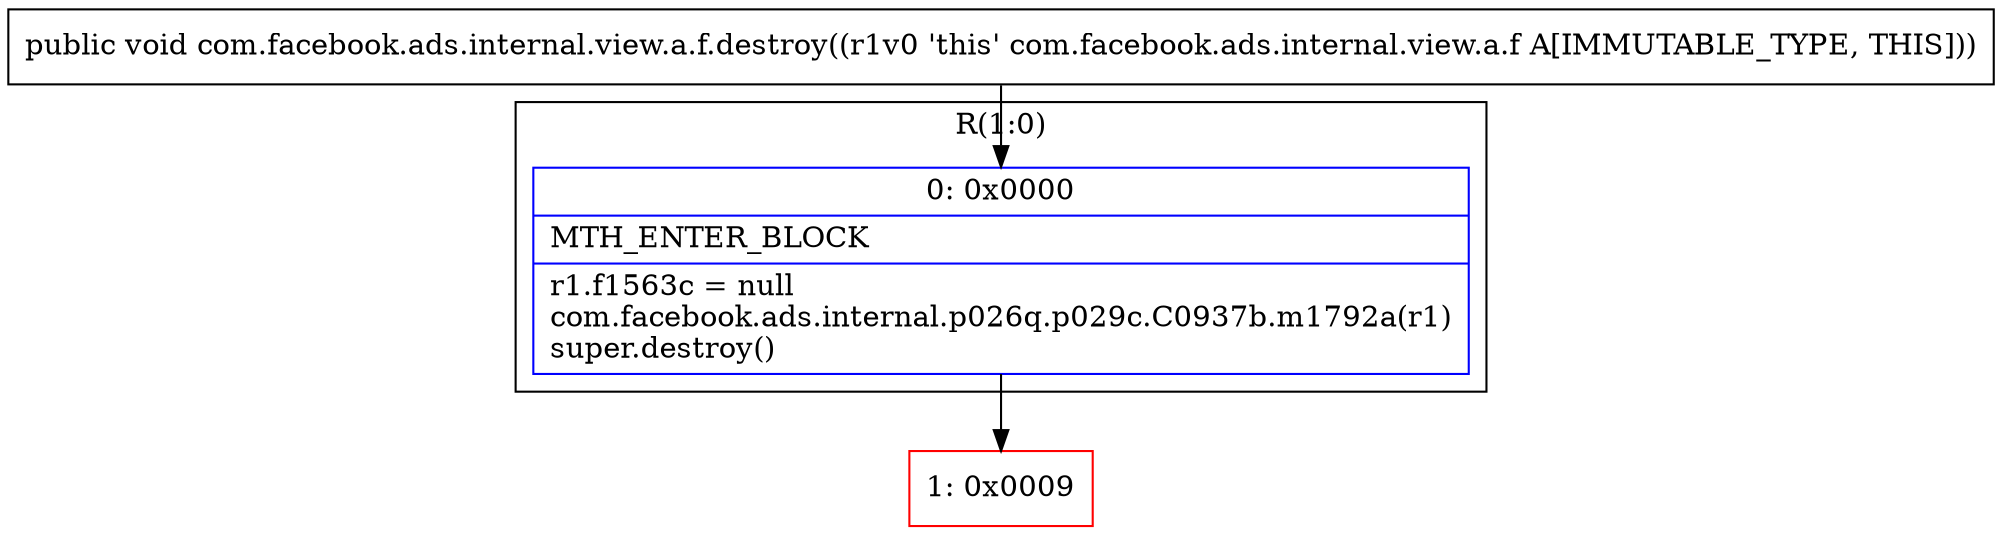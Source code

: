 digraph "CFG forcom.facebook.ads.internal.view.a.f.destroy()V" {
subgraph cluster_Region_488150704 {
label = "R(1:0)";
node [shape=record,color=blue];
Node_0 [shape=record,label="{0\:\ 0x0000|MTH_ENTER_BLOCK\l|r1.f1563c = null\lcom.facebook.ads.internal.p026q.p029c.C0937b.m1792a(r1)\lsuper.destroy()\l}"];
}
Node_1 [shape=record,color=red,label="{1\:\ 0x0009}"];
MethodNode[shape=record,label="{public void com.facebook.ads.internal.view.a.f.destroy((r1v0 'this' com.facebook.ads.internal.view.a.f A[IMMUTABLE_TYPE, THIS])) }"];
MethodNode -> Node_0;
Node_0 -> Node_1;
}

